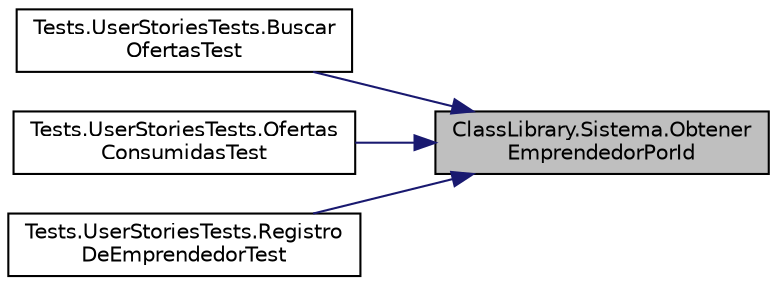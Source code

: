 digraph "ClassLibrary.Sistema.ObtenerEmprendedorPorId"
{
 // INTERACTIVE_SVG=YES
 // LATEX_PDF_SIZE
  edge [fontname="Helvetica",fontsize="10",labelfontname="Helvetica",labelfontsize="10"];
  node [fontname="Helvetica",fontsize="10",shape=record];
  rankdir="RL";
  Node1 [label="ClassLibrary.Sistema.Obtener\lEmprendedorPorId",height=0.2,width=0.4,color="black", fillcolor="grey75", style="filled", fontcolor="black",tooltip="Recupera un emprendedor de la lista de emprendedores utilizando su id y una id dada."];
  Node1 -> Node2 [dir="back",color="midnightblue",fontsize="10",style="solid",fontname="Helvetica"];
  Node2 [label="Tests.UserStoriesTests.Buscar\lOfertasTest",height=0.2,width=0.4,color="black", fillcolor="white", style="filled",URL="$classTests_1_1UserStoriesTests.html#a888802d225bbd72618f9c5632594f6b3",tooltip="Prueba para la historia de usuario 8: Búsqueda de ofertas."];
  Node1 -> Node3 [dir="back",color="midnightblue",fontsize="10",style="solid",fontname="Helvetica"];
  Node3 [label="Tests.UserStoriesTests.Ofertas\lConsumidasTest",height=0.2,width=0.4,color="black", fillcolor="white", style="filled",URL="$classTests_1_1UserStoriesTests.html#a56183ee941eacef1a4254623135a3742",tooltip="Prueba para la historia de usuario 12: Ofertas consumidas por emprendedor"];
  Node1 -> Node4 [dir="back",color="midnightblue",fontsize="10",style="solid",fontname="Helvetica"];
  Node4 [label="Tests.UserStoriesTests.Registro\lDeEmprendedorTest",height=0.2,width=0.4,color="black", fillcolor="white", style="filled",URL="$classTests_1_1UserStoriesTests.html#aa6671f3e6af77f56846ad0c722b81e80",tooltip="Prueba para las historias de usuario 1 y 7: registro de un emprendedor en el sistema."];
}
